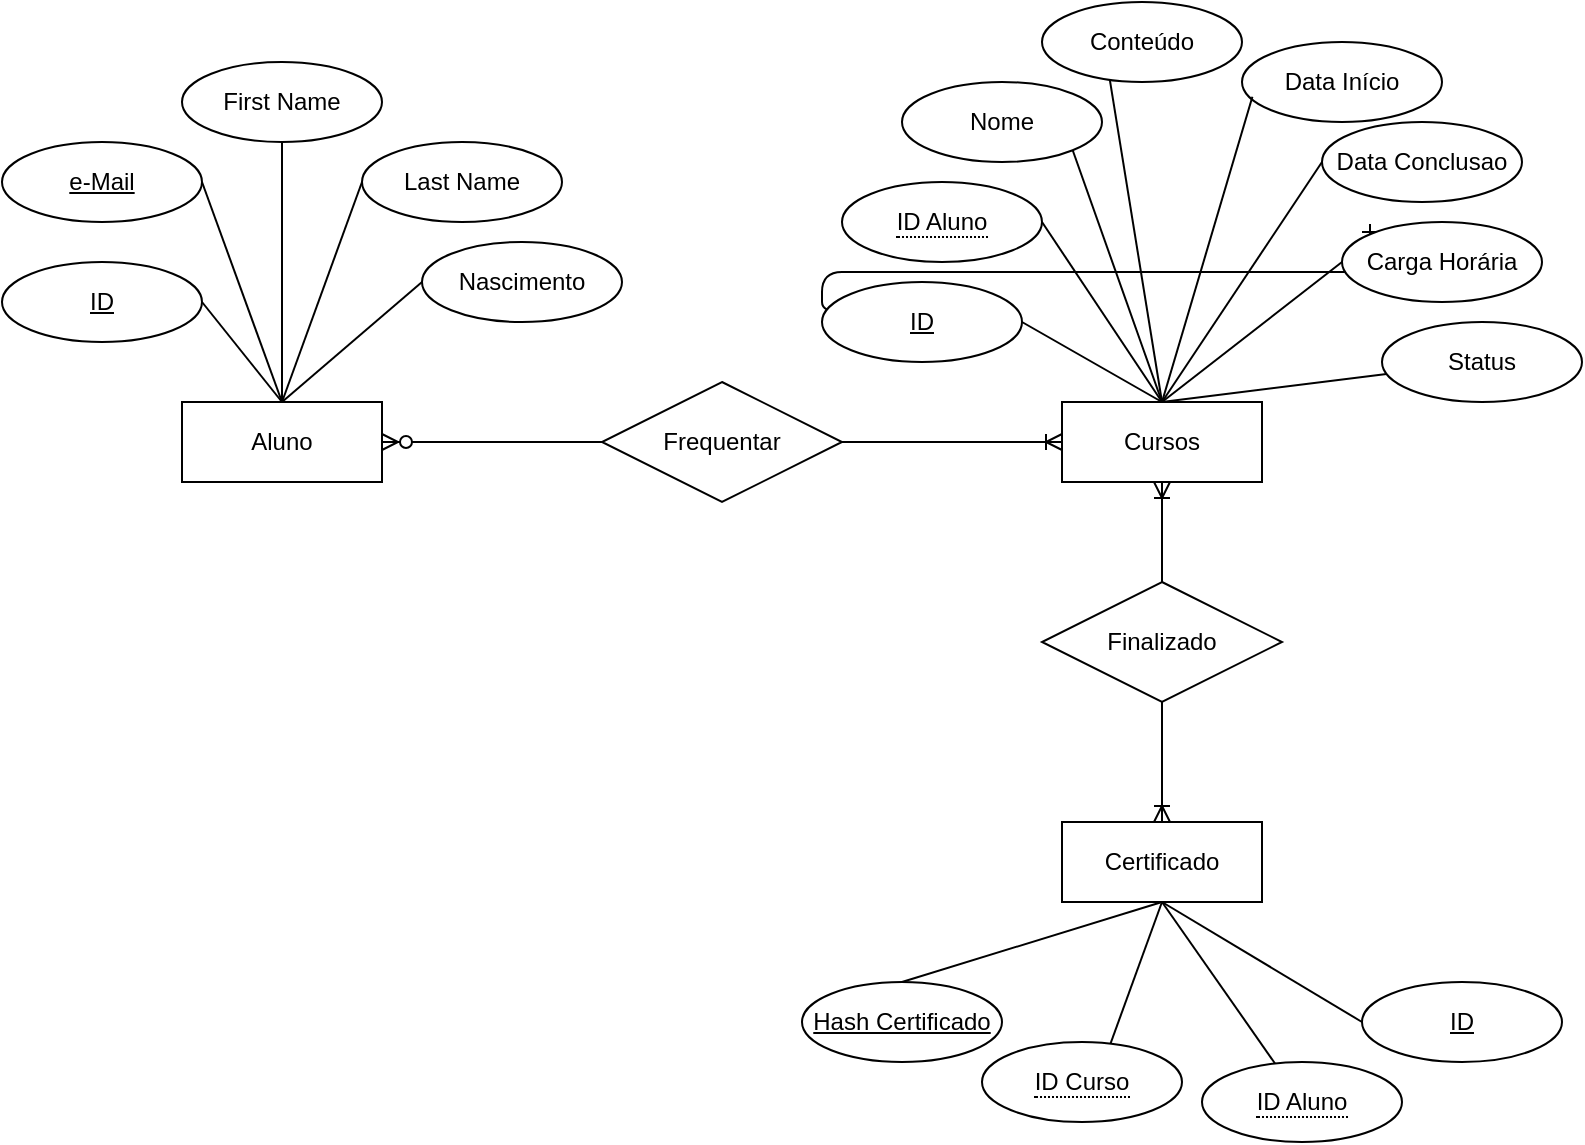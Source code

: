 <mxfile version="14.9.9" type="github">
  <diagram id="R2lEEEUBdFMjLlhIrx00" name="Page-1">
    <mxGraphModel dx="774" dy="756" grid="1" gridSize="10" guides="1" tooltips="1" connect="1" arrows="1" fold="1" page="1" pageScale="1" pageWidth="850" pageHeight="1100" math="0" shadow="0" extFonts="Permanent Marker^https://fonts.googleapis.com/css?family=Permanent+Marker">
      <root>
        <mxCell id="0" />
        <mxCell id="1" parent="0" />
        <mxCell id="C-vyLk0tnHw3VtMMgP7b-12" value="" style="edgeStyle=entityRelationEdgeStyle;endArrow=ERzeroToMany;startArrow=ERone;endFill=1;startFill=0;" parent="1" target="C-vyLk0tnHw3VtMMgP7b-17" edge="1">
          <mxGeometry width="100" height="100" relative="1" as="geometry">
            <mxPoint x="700" y="165" as="sourcePoint" />
            <mxPoint x="460" y="205" as="targetPoint" />
          </mxGeometry>
        </mxCell>
        <mxCell id="SKkGPcV93eEnw3gqPqGm-1" style="edgeStyle=none;rounded=0;orthogonalLoop=1;jettySize=auto;html=1;exitX=1;exitY=0.5;exitDx=0;exitDy=0;entryX=0;entryY=0.5;entryDx=0;entryDy=0;endArrow=none;endFill=0;startArrow=ERzeroToMany;startFill=1;" edge="1" parent="1" source="SKkGPcV93eEnw3gqPqGm-2" target="SKkGPcV93eEnw3gqPqGm-14">
          <mxGeometry relative="1" as="geometry" />
        </mxCell>
        <mxCell id="SKkGPcV93eEnw3gqPqGm-2" value="Aluno" style="whiteSpace=wrap;html=1;align=center;" vertex="1" parent="1">
          <mxGeometry x="110" y="250" width="100" height="40" as="geometry" />
        </mxCell>
        <mxCell id="SKkGPcV93eEnw3gqPqGm-3" style="rounded=0;orthogonalLoop=1;jettySize=auto;html=1;exitX=1;exitY=0.5;exitDx=0;exitDy=0;entryX=0.5;entryY=0;entryDx=0;entryDy=0;endArrow=none;endFill=0;" edge="1" parent="1" source="SKkGPcV93eEnw3gqPqGm-4" target="SKkGPcV93eEnw3gqPqGm-2">
          <mxGeometry relative="1" as="geometry" />
        </mxCell>
        <mxCell id="SKkGPcV93eEnw3gqPqGm-4" value="ID" style="ellipse;whiteSpace=wrap;html=1;align=center;fontStyle=4;" vertex="1" parent="1">
          <mxGeometry x="20" y="180" width="100" height="40" as="geometry" />
        </mxCell>
        <mxCell id="SKkGPcV93eEnw3gqPqGm-5" value="First Name" style="ellipse;whiteSpace=wrap;html=1;align=center;" vertex="1" parent="1">
          <mxGeometry x="110" y="80" width="100" height="40" as="geometry" />
        </mxCell>
        <mxCell id="SKkGPcV93eEnw3gqPqGm-6" value="Last Name" style="ellipse;whiteSpace=wrap;html=1;align=center;" vertex="1" parent="1">
          <mxGeometry x="200" y="120" width="100" height="40" as="geometry" />
        </mxCell>
        <mxCell id="SKkGPcV93eEnw3gqPqGm-7" value="Nascimento" style="ellipse;whiteSpace=wrap;html=1;align=center;" vertex="1" parent="1">
          <mxGeometry x="230" y="170" width="100" height="40" as="geometry" />
        </mxCell>
        <mxCell id="SKkGPcV93eEnw3gqPqGm-8" value="e-Mail" style="ellipse;whiteSpace=wrap;html=1;align=center;fontStyle=4;" vertex="1" parent="1">
          <mxGeometry x="20" y="120" width="100" height="40" as="geometry" />
        </mxCell>
        <mxCell id="SKkGPcV93eEnw3gqPqGm-9" style="rounded=0;orthogonalLoop=1;jettySize=auto;html=1;exitX=1;exitY=0.5;exitDx=0;exitDy=0;endArrow=none;endFill=0;" edge="1" parent="1" source="SKkGPcV93eEnw3gqPqGm-8">
          <mxGeometry relative="1" as="geometry">
            <mxPoint x="130" y="210" as="sourcePoint" />
            <mxPoint x="160" y="250" as="targetPoint" />
          </mxGeometry>
        </mxCell>
        <mxCell id="SKkGPcV93eEnw3gqPqGm-10" style="rounded=0;orthogonalLoop=1;jettySize=auto;html=1;exitX=0.5;exitY=1;exitDx=0;exitDy=0;endArrow=none;endFill=0;" edge="1" parent="1" source="SKkGPcV93eEnw3gqPqGm-5">
          <mxGeometry relative="1" as="geometry">
            <mxPoint x="130" y="150" as="sourcePoint" />
            <mxPoint x="160" y="250" as="targetPoint" />
          </mxGeometry>
        </mxCell>
        <mxCell id="SKkGPcV93eEnw3gqPqGm-11" style="rounded=0;orthogonalLoop=1;jettySize=auto;html=1;exitX=0;exitY=0.5;exitDx=0;exitDy=0;endArrow=none;endFill=0;" edge="1" parent="1" source="SKkGPcV93eEnw3gqPqGm-6">
          <mxGeometry relative="1" as="geometry">
            <mxPoint x="170" y="130" as="sourcePoint" />
            <mxPoint x="160" y="250" as="targetPoint" />
          </mxGeometry>
        </mxCell>
        <mxCell id="SKkGPcV93eEnw3gqPqGm-12" style="rounded=0;orthogonalLoop=1;jettySize=auto;html=1;exitX=0;exitY=0.5;exitDx=0;exitDy=0;endArrow=none;endFill=0;entryX=0.5;entryY=0;entryDx=0;entryDy=0;" edge="1" parent="1" source="SKkGPcV93eEnw3gqPqGm-7" target="SKkGPcV93eEnw3gqPqGm-2">
          <mxGeometry relative="1" as="geometry">
            <mxPoint x="180" y="140" as="sourcePoint" />
            <mxPoint x="180" y="270" as="targetPoint" />
          </mxGeometry>
        </mxCell>
        <mxCell id="SKkGPcV93eEnw3gqPqGm-13" style="edgeStyle=none;rounded=0;orthogonalLoop=1;jettySize=auto;html=1;exitX=1;exitY=0.5;exitDx=0;exitDy=0;startArrow=none;startFill=0;endArrow=ERoneToMany;endFill=0;" edge="1" parent="1" source="SKkGPcV93eEnw3gqPqGm-14" target="SKkGPcV93eEnw3gqPqGm-17">
          <mxGeometry relative="1" as="geometry" />
        </mxCell>
        <mxCell id="SKkGPcV93eEnw3gqPqGm-14" value="Frequentar" style="shape=rhombus;perimeter=rhombusPerimeter;whiteSpace=wrap;html=1;align=center;" vertex="1" parent="1">
          <mxGeometry x="320" y="240" width="120" height="60" as="geometry" />
        </mxCell>
        <mxCell id="SKkGPcV93eEnw3gqPqGm-15" style="edgeStyle=none;rounded=0;orthogonalLoop=1;jettySize=auto;html=1;exitX=0.5;exitY=1;exitDx=0;exitDy=0;entryX=0.5;entryY=0;entryDx=0;entryDy=0;startArrow=ERoneToMany;startFill=0;endArrow=none;endFill=0;" edge="1" parent="1" source="SKkGPcV93eEnw3gqPqGm-17" target="SKkGPcV93eEnw3gqPqGm-29">
          <mxGeometry relative="1" as="geometry" />
        </mxCell>
        <mxCell id="SKkGPcV93eEnw3gqPqGm-16" value="" style="edgeStyle=none;rounded=0;orthogonalLoop=1;jettySize=auto;html=1;startArrow=none;startFill=0;endArrow=none;endFill=0;" edge="1" parent="1" target="SKkGPcV93eEnw3gqPqGm-43">
          <mxGeometry relative="1" as="geometry">
            <mxPoint x="600" y="250" as="sourcePoint" />
          </mxGeometry>
        </mxCell>
        <mxCell id="SKkGPcV93eEnw3gqPqGm-17" value="Cursos" style="whiteSpace=wrap;html=1;align=center;" vertex="1" parent="1">
          <mxGeometry x="550" y="250" width="100" height="40" as="geometry" />
        </mxCell>
        <mxCell id="SKkGPcV93eEnw3gqPqGm-18" style="rounded=0;orthogonalLoop=1;jettySize=auto;html=1;exitX=1;exitY=0.5;exitDx=0;exitDy=0;entryX=0.5;entryY=0;entryDx=0;entryDy=0;endArrow=none;endFill=0;" edge="1" parent="1" source="SKkGPcV93eEnw3gqPqGm-19" target="SKkGPcV93eEnw3gqPqGm-17">
          <mxGeometry relative="1" as="geometry" />
        </mxCell>
        <mxCell id="SKkGPcV93eEnw3gqPqGm-19" value="ID" style="ellipse;whiteSpace=wrap;html=1;align=center;fontStyle=4;" vertex="1" parent="1">
          <mxGeometry x="430" y="190" width="100" height="40" as="geometry" />
        </mxCell>
        <mxCell id="SKkGPcV93eEnw3gqPqGm-20" value="Data Início" style="ellipse;whiteSpace=wrap;html=1;align=center;" vertex="1" parent="1">
          <mxGeometry x="640" y="70" width="100" height="40" as="geometry" />
        </mxCell>
        <mxCell id="SKkGPcV93eEnw3gqPqGm-21" value="Data Conclusao" style="ellipse;whiteSpace=wrap;html=1;align=center;" vertex="1" parent="1">
          <mxGeometry x="680" y="110" width="100" height="40" as="geometry" />
        </mxCell>
        <mxCell id="SKkGPcV93eEnw3gqPqGm-22" value="Carga Horária" style="ellipse;whiteSpace=wrap;html=1;align=center;" vertex="1" parent="1">
          <mxGeometry x="690" y="160" width="100" height="40" as="geometry" />
        </mxCell>
        <mxCell id="SKkGPcV93eEnw3gqPqGm-23" style="rounded=0;orthogonalLoop=1;jettySize=auto;html=1;endArrow=none;endFill=0;exitX=1;exitY=1;exitDx=0;exitDy=0;" edge="1" parent="1" source="SKkGPcV93eEnw3gqPqGm-27">
          <mxGeometry relative="1" as="geometry">
            <mxPoint x="590" y="121" as="sourcePoint" />
            <mxPoint x="600" y="250" as="targetPoint" />
          </mxGeometry>
        </mxCell>
        <mxCell id="SKkGPcV93eEnw3gqPqGm-24" style="rounded=0;orthogonalLoop=1;jettySize=auto;html=1;exitX=0.052;exitY=0.685;exitDx=0;exitDy=0;endArrow=none;endFill=0;exitPerimeter=0;" edge="1" parent="1" source="SKkGPcV93eEnw3gqPqGm-20">
          <mxGeometry relative="1" as="geometry">
            <mxPoint x="570" y="150" as="sourcePoint" />
            <mxPoint x="600" y="250" as="targetPoint" />
          </mxGeometry>
        </mxCell>
        <mxCell id="SKkGPcV93eEnw3gqPqGm-25" style="rounded=0;orthogonalLoop=1;jettySize=auto;html=1;exitX=0;exitY=0.5;exitDx=0;exitDy=0;endArrow=none;endFill=0;" edge="1" parent="1" source="SKkGPcV93eEnw3gqPqGm-21">
          <mxGeometry relative="1" as="geometry">
            <mxPoint x="610" y="130" as="sourcePoint" />
            <mxPoint x="600" y="250" as="targetPoint" />
          </mxGeometry>
        </mxCell>
        <mxCell id="SKkGPcV93eEnw3gqPqGm-26" style="rounded=0;orthogonalLoop=1;jettySize=auto;html=1;exitX=0;exitY=0.5;exitDx=0;exitDy=0;endArrow=none;endFill=0;entryX=0.5;entryY=0;entryDx=0;entryDy=0;" edge="1" parent="1" source="SKkGPcV93eEnw3gqPqGm-22" target="SKkGPcV93eEnw3gqPqGm-17">
          <mxGeometry relative="1" as="geometry">
            <mxPoint x="620" y="140" as="sourcePoint" />
            <mxPoint x="620" y="270" as="targetPoint" />
          </mxGeometry>
        </mxCell>
        <mxCell id="SKkGPcV93eEnw3gqPqGm-27" value="Nome" style="ellipse;whiteSpace=wrap;html=1;align=center;" vertex="1" parent="1">
          <mxGeometry x="470" y="90" width="100" height="40" as="geometry" />
        </mxCell>
        <mxCell id="SKkGPcV93eEnw3gqPqGm-28" style="edgeStyle=none;rounded=0;orthogonalLoop=1;jettySize=auto;html=1;exitX=0.5;exitY=1;exitDx=0;exitDy=0;entryX=0.5;entryY=0;entryDx=0;entryDy=0;startArrow=none;startFill=0;endArrow=ERoneToMany;endFill=0;" edge="1" parent="1" source="SKkGPcV93eEnw3gqPqGm-29" target="SKkGPcV93eEnw3gqPqGm-30">
          <mxGeometry relative="1" as="geometry" />
        </mxCell>
        <mxCell id="SKkGPcV93eEnw3gqPqGm-29" value="Finalizado" style="shape=rhombus;perimeter=rhombusPerimeter;whiteSpace=wrap;html=1;align=center;" vertex="1" parent="1">
          <mxGeometry x="540" y="340" width="120" height="60" as="geometry" />
        </mxCell>
        <mxCell id="SKkGPcV93eEnw3gqPqGm-30" value="Certificado" style="whiteSpace=wrap;html=1;align=center;" vertex="1" parent="1">
          <mxGeometry x="550" y="460" width="100" height="40" as="geometry" />
        </mxCell>
        <mxCell id="SKkGPcV93eEnw3gqPqGm-31" style="rounded=0;orthogonalLoop=1;jettySize=auto;html=1;exitX=0;exitY=0.5;exitDx=0;exitDy=0;endArrow=none;endFill=0;entryX=0.5;entryY=1;entryDx=0;entryDy=0;" edge="1" parent="1" source="SKkGPcV93eEnw3gqPqGm-32" target="SKkGPcV93eEnw3gqPqGm-30">
          <mxGeometry relative="1" as="geometry">
            <mxPoint x="670" y="440" as="targetPoint" />
          </mxGeometry>
        </mxCell>
        <mxCell id="SKkGPcV93eEnw3gqPqGm-32" value="ID" style="ellipse;whiteSpace=wrap;html=1;align=center;fontStyle=4;" vertex="1" parent="1">
          <mxGeometry x="700" y="540" width="100" height="40" as="geometry" />
        </mxCell>
        <mxCell id="SKkGPcV93eEnw3gqPqGm-33" style="rounded=0;orthogonalLoop=1;jettySize=auto;html=1;endArrow=none;endFill=0;entryX=0.5;entryY=1;entryDx=0;entryDy=0;" edge="1" parent="1" source="SKkGPcV93eEnw3gqPqGm-35" target="SKkGPcV93eEnw3gqPqGm-30">
          <mxGeometry relative="1" as="geometry">
            <mxPoint x="565" y="350" as="sourcePoint" />
            <mxPoint x="605" y="460" as="targetPoint" />
          </mxGeometry>
        </mxCell>
        <mxCell id="SKkGPcV93eEnw3gqPqGm-34" style="rounded=0;orthogonalLoop=1;jettySize=auto;html=1;exitX=0.5;exitY=1;exitDx=0;exitDy=0;endArrow=none;endFill=0;entryX=0.5;entryY=1;entryDx=0;entryDy=0;" edge="1" parent="1" source="SKkGPcV93eEnw3gqPqGm-36" target="SKkGPcV93eEnw3gqPqGm-30">
          <mxGeometry relative="1" as="geometry">
            <mxPoint x="605" y="330" as="sourcePoint" />
            <mxPoint x="605" y="460" as="targetPoint" />
          </mxGeometry>
        </mxCell>
        <mxCell id="SKkGPcV93eEnw3gqPqGm-35" value="&lt;span style=&quot;border-bottom: 1px dotted&quot;&gt;ID Aluno&lt;/span&gt;" style="ellipse;whiteSpace=wrap;html=1;align=center;" vertex="1" parent="1">
          <mxGeometry x="620" y="580" width="100" height="40" as="geometry" />
        </mxCell>
        <mxCell id="SKkGPcV93eEnw3gqPqGm-36" value="&lt;span style=&quot;border-bottom: 1px dotted&quot;&gt;ID Curso&lt;/span&gt;" style="ellipse;whiteSpace=wrap;html=1;align=center;" vertex="1" parent="1">
          <mxGeometry x="510" y="570" width="100" height="40" as="geometry" />
        </mxCell>
        <mxCell id="SKkGPcV93eEnw3gqPqGm-37" style="edgeStyle=none;rounded=0;orthogonalLoop=1;jettySize=auto;html=1;exitX=0.5;exitY=0;exitDx=0;exitDy=0;entryX=0.5;entryY=1;entryDx=0;entryDy=0;startArrow=none;startFill=0;endArrow=none;endFill=0;" edge="1" parent="1" source="SKkGPcV93eEnw3gqPqGm-38" target="SKkGPcV93eEnw3gqPqGm-30">
          <mxGeometry relative="1" as="geometry">
            <mxPoint x="570" y="590" as="sourcePoint" />
          </mxGeometry>
        </mxCell>
        <mxCell id="SKkGPcV93eEnw3gqPqGm-38" value="Hash Certificado" style="ellipse;whiteSpace=wrap;html=1;align=center;fontStyle=4;" vertex="1" parent="1">
          <mxGeometry x="420" y="540" width="100" height="40" as="geometry" />
        </mxCell>
        <mxCell id="SKkGPcV93eEnw3gqPqGm-39" style="edgeStyle=none;rounded=0;orthogonalLoop=1;jettySize=auto;html=1;exitX=1;exitY=0.5;exitDx=0;exitDy=0;startArrow=none;startFill=0;endArrow=none;endFill=0;" edge="1" parent="1" source="SKkGPcV93eEnw3gqPqGm-40">
          <mxGeometry relative="1" as="geometry">
            <mxPoint x="600" y="250" as="targetPoint" />
          </mxGeometry>
        </mxCell>
        <mxCell id="SKkGPcV93eEnw3gqPqGm-40" value="&lt;span style=&quot;border-bottom: 1px dotted&quot;&gt;ID Aluno&lt;/span&gt;" style="ellipse;whiteSpace=wrap;html=1;align=center;" vertex="1" parent="1">
          <mxGeometry x="440" y="140" width="100" height="40" as="geometry" />
        </mxCell>
        <mxCell id="SKkGPcV93eEnw3gqPqGm-41" style="edgeStyle=none;rounded=0;orthogonalLoop=1;jettySize=auto;html=1;exitX=0.34;exitY=0.985;exitDx=0;exitDy=0;startArrow=none;startFill=0;endArrow=none;endFill=0;exitPerimeter=0;" edge="1" parent="1" source="SKkGPcV93eEnw3gqPqGm-42">
          <mxGeometry relative="1" as="geometry">
            <mxPoint x="600" y="250" as="targetPoint" />
          </mxGeometry>
        </mxCell>
        <mxCell id="SKkGPcV93eEnw3gqPqGm-42" value="Conteúdo" style="ellipse;whiteSpace=wrap;html=1;align=center;" vertex="1" parent="1">
          <mxGeometry x="540" y="50" width="100" height="40" as="geometry" />
        </mxCell>
        <mxCell id="SKkGPcV93eEnw3gqPqGm-43" value="Status" style="ellipse;whiteSpace=wrap;html=1;align=center;" vertex="1" parent="1">
          <mxGeometry x="710" y="210" width="100" height="40" as="geometry" />
        </mxCell>
        <mxCell id="SKkGPcV93eEnw3gqPqGm-44" style="edgeStyle=none;rounded=0;orthogonalLoop=1;jettySize=auto;html=1;exitX=1;exitY=1;exitDx=0;exitDy=0;startArrow=none;startFill=0;endArrow=none;endFill=0;" edge="1" parent="1" source="SKkGPcV93eEnw3gqPqGm-43" target="SKkGPcV93eEnw3gqPqGm-43">
          <mxGeometry relative="1" as="geometry" />
        </mxCell>
      </root>
    </mxGraphModel>
  </diagram>
</mxfile>
